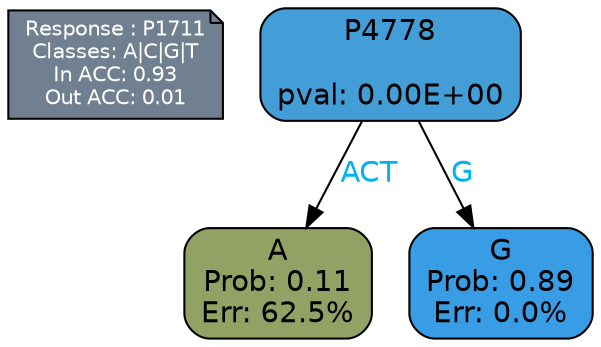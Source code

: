 digraph Tree {
node [shape=box, style="filled, rounded", color="black", fontname=helvetica] ;
graph [ranksep=equally, splines=polylines, bgcolor=transparent, dpi=600] ;
edge [fontname=helvetica] ;
LEGEND [label="Response : P1711
Classes: A|C|G|T
In ACC: 0.93
Out ACC: 0.01
",shape=note,align=left,style=filled,fillcolor="slategray",fontcolor="white",fontsize=10];1 [label="P4778

pval: 0.00E+00", fillcolor="#439dd6"] ;
2 [label="A
Prob: 0.11
Err: 62.5%", fillcolor="#92a164"] ;
3 [label="G
Prob: 0.89
Err: 0.0%", fillcolor="#399de5"] ;
1 -> 2 [label="ACT",fontcolor=deepskyblue2] ;
1 -> 3 [label="G",fontcolor=deepskyblue2] ;
{rank = same; 2;3;}{rank = same; LEGEND;1;}}